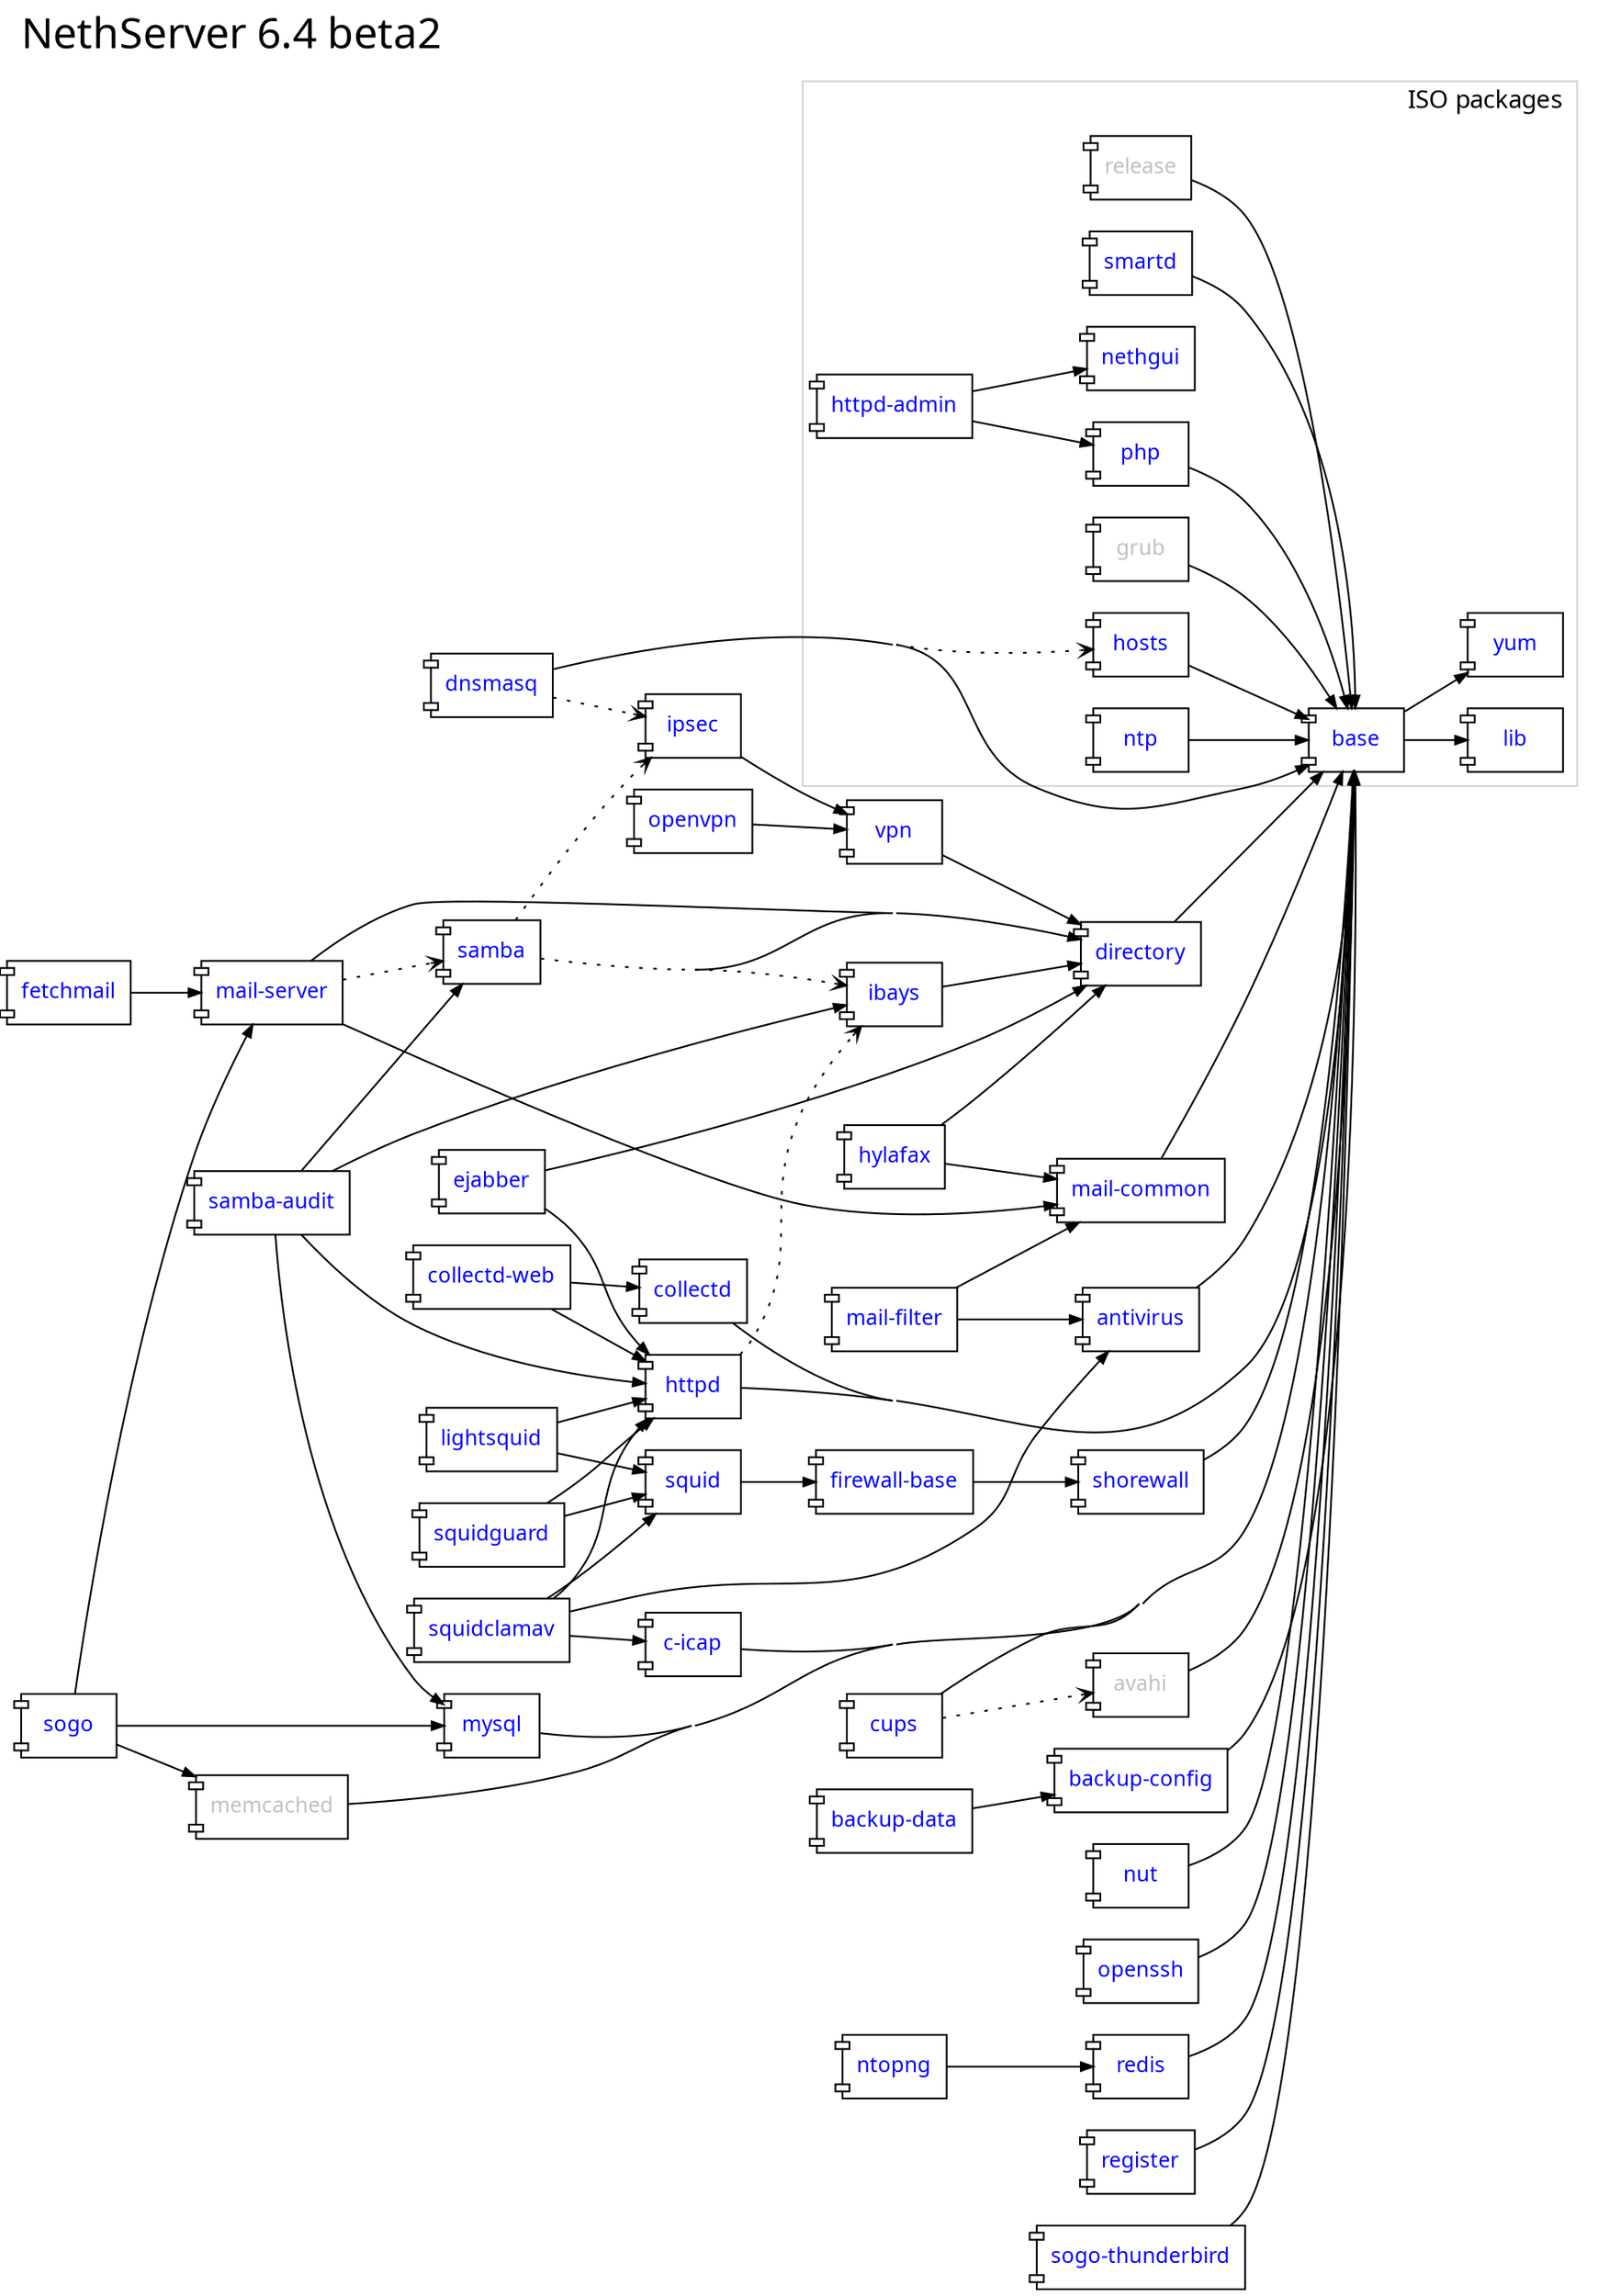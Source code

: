 digraph "v6.4-beta2" {
	rankdir = "LR";
	compound = true;
	concentrate = true;
	label="NethServer 6.4 beta2";
	fontsize = 24.0
	labelloc = "t";
	labeljust = "l";
	fontname="sans-serif";
	

	node [shape="component",fontname="sans-serif",fontcolor=blue,fontsize=12.0];
	edge [arrowsize=0.7];

	subgraph {
		antivirus [URL="http://dev.nethesis.it/projects/nethserver/wiki/nethserver-antivirus"];
		avahi [fontcolor=gray];
		backup_config [label="backup-config",URL="http://dev.nethesis.it/projects/nethserver/wiki/nethserver-backup"];
		backup_data [label="backup-data",URL="http://dev.nethesis.it/projects/nethserver/wiki/nethserver-backup"];   
		c_icap [label="c-icap",URL="http://dev.nethesis.it/projects/nethserver/wiki/nethserver-c-icap"];
		collectd [URL="http://dev.nethesis.it/projects/nethserver/wiki/nethserver-collectd"];
		collectd_web [label="collectd-web",URL="http://dev.nethesis.it/projects/nethserver/wiki/nethserver-collectd-web"];
		cups [URL="http://dev.nethesis.it/projects/nethserver-cups/wiki/nethserver-cups"];
		directory [URL="http://dev.nethesis.it/projects/nethserver/wiki/nethserver-directory"];
		dnsmasq [URL="http://dev.nethesis.it/projects/nethserver/wiki/nethserver-dnsmasq"];
		ejabber [URL="http://dev.nethesis.it/projects/nethserver-ejabberd/wiki/nethserver-ejabberd"];
		fetchmail [URL="http://dev.nethesis.it/projects/nethserver-fetchmail/wiki/nethserver-fetchmail"];
		firewall_base [label="firewall-base",URL="http://dev.nethesis.it/projects/nethserver-ejabberd/wiki/nethserver-firewall-base"];
		httpd [URL="http://dev.nethesis.it/projects/nethserver/wiki/nethserver-httpd"];
		hylafax [URL="http://dev.nethesis.it/projects/nethserver-hylafax/wiki/nethserver-hylafax"];
		ibays [URL="http://dev.nethesis.it/projects/nethserver/wiki/nethserver-ibays"];
		ipsec [URL="http://dev.nethesis.it/projects/nethserver/wiki/nethserver-ipsec"];    
		lightsquid [URL="http://dev.nethesis.it/projects/nethserver/wiki/nethserver-lightsquid"];
		mail_common [label="mail-common",URL="http://dev.nethesis.it/projects/nethserver/wiki/nethserver-mail-common"];
		mail_filter [label="mail-filter",URL="http://dev.nethesis.it/projects/nethserver/wiki/nethserver-mail-filter"];
		mail_server [label="mail-server",URL="http://dev.nethesis.it/projects/nethserver/wiki/nethserver-mail-server"];
		memcached [fontcolor=gray];
		mysql [URL="http://dev.nethesis.it/projects/nethserver/wiki/nethserver-mysql"];
		ntopng [URL="http://dev.nethesis.it/projects/nethserver/wiki/nethserver-ntopng"];
		nut [URL="http://dev.nethesis.it/projects/nethserver/wiki/nethserver-nut"];
		openssh [URL="http://dev.nethesis.it/projects/nethserver/wiki/nethserver-openssh"];
		openvpn [URL="http://dev.nethesis.it/projects/nethserver/wiki/nethserver-openvpn"];
		redis [URL="http://dev.nethesis.it/projects/nethserver/wiki/nethserver-redis"];
		register [URL="http://dev.nethesis.it/projects/nethserver/wiki/nethserver-register"];
		samba [URL="http://dev.nethesis.it/projects/nethserver/wiki/nethserver-samba"];
		samba_audit [label="samba-audit",URL="http://dev.nethesis.it/projects/nethserver/wiki/nethserver-samba-audit"];
		shorewall [URL="https://dev.nethesis.it/projects/nethserver/wiki/nethserver-shorewall"];        
		sogo [URL="https://dev.nethesis.it/projects/nethserver/wiki/nethserver-sogo"];
		sogo_thunderbird [label="sogo-thunderbird",URL="https://dev.nethesis.it/projects/nethserver/wiki/nethserver-sogo-thunderbird"];
		squid [URL="https://dev.nethesis.it/projects/nethserver/wiki/nethserver-squid"];
		squidclamav [URL="https://dev.nethesis.it/projects/nethserver/wiki/nethserver-squidclamav"];
		squidguard [URL="https://dev.nethesis.it/projects/nethserver/wiki/nethserver-squidguard"];
		vpn [URL="http://dev.nethesis.it/projects/nethserver/wiki/nethserver-vpn"];
		
		subgraph cluster_iso {
			label="ISO packages"
			color=lightgray
			labelloc = "t";
			labeljust = "r";
			fontsize = 14.0
			base [URL="http://dev.nethesis.it/projects/nethserver/wiki/nethserver-base"];
			grub [fontcolor=gray];
			hosts [URL="http://dev.nethesis.it/projects/nethserver/wiki/nethserver-hosts"];			
			httpd_admin [label="httpd-admin",URL="http://dev.nethesis.it/projects/nethserver/wiki/nethserver-httpd-admin"];
			lib [URL="http://dev.nethesis.it/projects/nethserver/wiki/nethserver-lib"];
			nethgui [URL="http://dev.nethesis.it/projects/nethgui"];
			ntp [URL="http://dev.nethesis.it/projects/nethserver/wiki/nethserver-ntp"];
			php [URL="http://dev.nethesis.it/projects/nethserver/wiki/nethserver-php"];			
			release [fontcolor=gray];
			smartd [URL="https://dev.nethesis.it/projects/nethserver/wiki/nethserver-smartd"];
			yum [URL="http://dev.nethesis.it/projects/nethserver/wiki/nethserver-yum"];
		}
	}

	
	antivirus -> base
	avahi -> base
	backup_config -> base
	backup_data -> backup_config
	base -> lib
	base -> yum
	c_icap -> base
	collectd -> base
	collectd_web -> collectd
	collectd_web -> httpd
	cups -> base
	directory -> base
	dnsmasq -> base
	ejabber -> directory
	ejabber -> httpd
	fetchmail -> mail_server
	firewall_base -> shorewall
	grub -> base
	hosts -> base
	httpd -> base
	httpd_admin -> nethgui
	httpd_admin -> php
	hylafax -> directory
	hylafax -> mail_common
	ibays -> directory
	ipsec -> vpn
	lightsquid -> httpd
	lightsquid -> squid
	mail_common -> base
	mail_filter -> antivirus
	mail_filter -> mail_common
	mail_server -> directory
	mail_server -> mail_common
	memcached -> base
	mysql -> base
	ntopng -> redis
	ntp -> base
	nut -> base
	openssh -> base
	openvpn -> vpn
	php -> base
	redis -> base
	register -> base
	release -> base
	samba -> directory
	samba_audit -> httpd
	samba_audit -> ibays
	samba_audit -> mysql
	samba_audit -> samba
	shorewall -> base
	smartd -> base
	sogo -> mail_server
	sogo -> memcached
	sogo -> mysql
	sogo_thunderbird -> base
	squid -> firewall_base
	squidclamav -> antivirus
	squidclamav -> c_icap
	squidclamav -> httpd
	squidclamav -> squid
	squidguard -> httpd
	squidguard -> squid
	vpn -> directory

	cups -> avahi [style=dotted,arrowhead=vee];
	dnsmasq -> hosts [style=dotted,arrowhead=vee];
	dnsmasq -> ipsec [style=dotted,arrowhead=vee];    
	httpd -> ibays [style=dotted,arrowhead=vee];
	mail_server -> samba [style=dotted,arrowhead=vee];    
	samba -> ibays [style=dotted,arrowhead=vee];
	samba -> ipsec [style=dotted,arrowhead=vee];   
	
}
